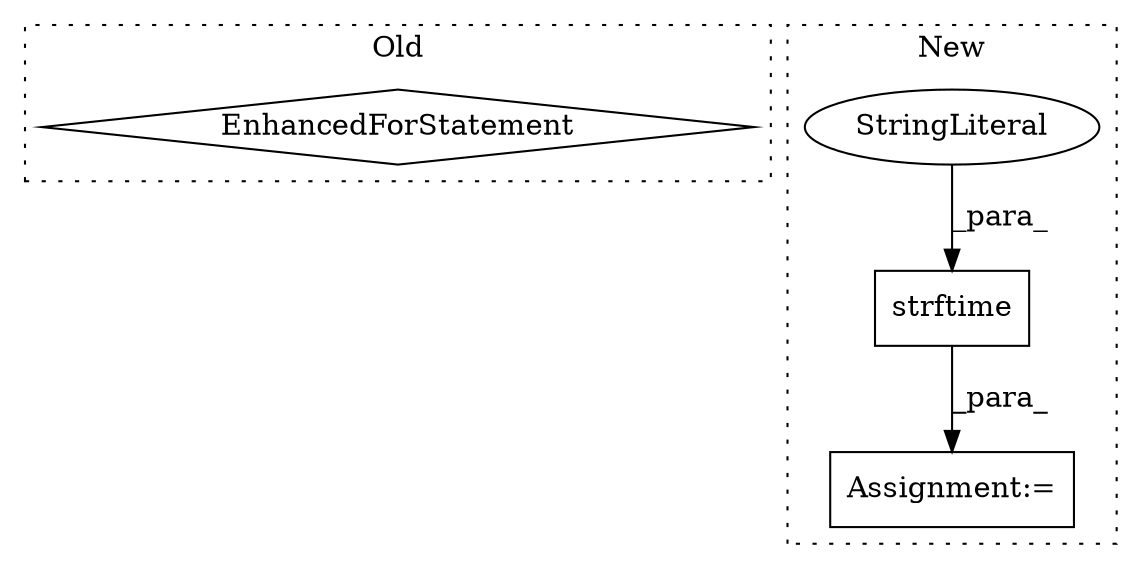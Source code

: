 digraph G {
subgraph cluster0 {
1 [label="EnhancedForStatement" a="70" s="3668,3744" l="61,2" shape="diamond"];
label = "Old";
style="dotted";
}
subgraph cluster1 {
2 [label="strftime" a="32" s="4461,4512" l="9,1" shape="box"];
3 [label="StringLiteral" a="45" s="4470" l="19" shape="ellipse"];
4 [label="Assignment:=" a="7" s="4530" l="1" shape="box"];
label = "New";
style="dotted";
}
2 -> 4 [label="_para_"];
3 -> 2 [label="_para_"];
}
